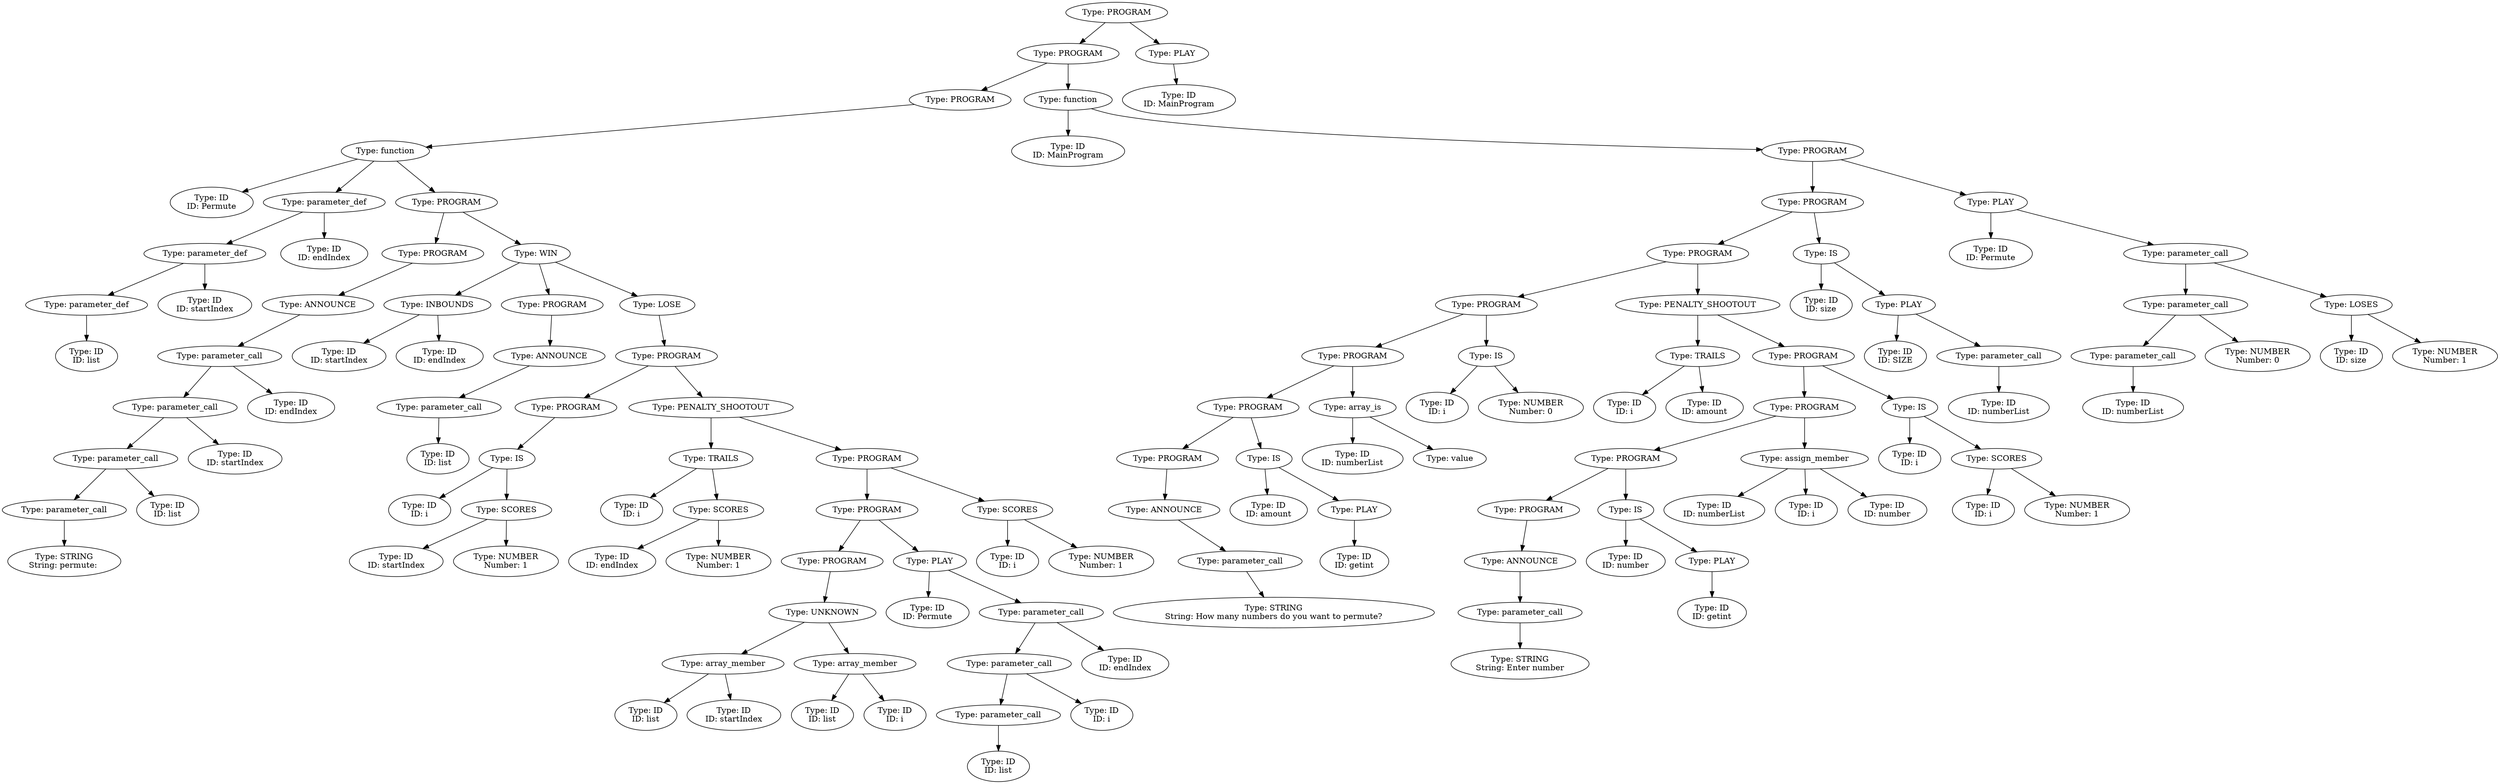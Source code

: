 digraph ast {
"0x7fffd4f27d30" [label="Type: PROGRAM"];
"0x7fffd4f27d30" -> "0x7fffd4f27c50";
"0x7fffd4f27c50" [label="Type: PROGRAM"];
"0x7fffd4f27c50" -> "0x7fffd4f268b0";
"0x7fffd4f268b0" [label="Type: PROGRAM"];
"0x7fffd4f268b0" -> "0x7fffd4f26870";
"0x7fffd4f26870" [label="Type: function"];
"0x7fffd4f26870" -> "0x7fffd4f25610";
"0x7fffd4f25610" [label="Type: ID\nID: Permute"];
"0x7fffd4f26870" -> "0x7fffd4f257f0";
"0x7fffd4f257f0" [label="Type: parameter_def"];
"0x7fffd4f257f0" -> "0x7fffd4f25750";
"0x7fffd4f25750" [label="Type: parameter_def"];
"0x7fffd4f25750" -> "0x7fffd4f256b0";
"0x7fffd4f256b0" [label="Type: parameter_def"];
"0x7fffd4f256b0" -> "0x7fffd4f25670";
"0x7fffd4f25670" [label="Type: ID\nID: list"];
"0x7fffd4f25750" -> "0x7fffd4f25710";
"0x7fffd4f25710" [label="Type: ID\nID: startIndex"];
"0x7fffd4f257f0" -> "0x7fffd4f257b0";
"0x7fffd4f257b0" [label="Type: ID\nID: endIndex"];
"0x7fffd4f26870" -> "0x7fffd4f26830";
"0x7fffd4f26830" [label="Type: PROGRAM"];
"0x7fffd4f26830" -> "0x7fffd4f25af0";
"0x7fffd4f25af0" [label="Type: PROGRAM"];
"0x7fffd4f25af0" -> "0x7fffd4f25ab0";
"0x7fffd4f25ab0" [label="Type: ANNOUNCE"];
"0x7fffd4f25ab0" -> "0x7fffd4f25a70";
"0x7fffd4f25a70" [label="Type: parameter_call"];
"0x7fffd4f25a70" -> "0x7fffd4f259f0";
"0x7fffd4f259f0" [label="Type: parameter_call"];
"0x7fffd4f259f0" -> "0x7fffd4f25950";
"0x7fffd4f25950" [label="Type: parameter_call"];
"0x7fffd4f25950" -> "0x7fffd4f258b0";
"0x7fffd4f258b0" [label="Type: parameter_call"];
"0x7fffd4f258b0" -> "0x7fffd4f25850";
"0x7fffd4f25850" [label="Type: STRING\nString: permute: "];
"0x7fffd4f25950" -> "0x7fffd4f258f0";
"0x7fffd4f258f0" [label="Type: ID\nID: list"];
"0x7fffd4f259f0" -> "0x7fffd4f25990";
"0x7fffd4f25990" [label="Type: ID\nID: startIndex"];
"0x7fffd4f25a70" -> "0x7fffd4f25a30";
"0x7fffd4f25a30" [label="Type: ID\nID: endIndex"];
"0x7fffd4f26830" -> "0x7fffd4f267f0";
"0x7fffd4f267f0" [label="Type: WIN"];
"0x7fffd4f267f0" -> "0x7fffd4f25bf0";
"0x7fffd4f25bf0" [label="Type: INBOUNDS"];
"0x7fffd4f25bf0" -> "0x7fffd4f25b50";
"0x7fffd4f25b50" [label="Type: ID\nID: startIndex"];
"0x7fffd4f25bf0" -> "0x7fffd4f25bb0";
"0x7fffd4f25bb0" [label="Type: ID\nID: endIndex"];
"0x7fffd4f267f0" -> "0x7fffd4f25d10";
"0x7fffd4f25d10" [label="Type: PROGRAM"];
"0x7fffd4f25d10" -> "0x7fffd4f25cd0";
"0x7fffd4f25cd0" [label="Type: ANNOUNCE"];
"0x7fffd4f25cd0" -> "0x7fffd4f25c90";
"0x7fffd4f25c90" [label="Type: parameter_call"];
"0x7fffd4f25c90" -> "0x7fffd4f25c50";
"0x7fffd4f25c50" [label="Type: ID\nID: list"];
"0x7fffd4f267f0" -> "0x7fffd4f267b0";
"0x7fffd4f267b0" [label="Type: LOSE"];
"0x7fffd4f267b0" -> "0x7fffd4f26770";
"0x7fffd4f26770" [label="Type: PROGRAM"];
"0x7fffd4f26770" -> "0x7fffd4f25f10";
"0x7fffd4f25f10" [label="Type: PROGRAM"];
"0x7fffd4f25f10" -> "0x7fffd4f25ed0";
"0x7fffd4f25ed0" [label="Type: IS"];
"0x7fffd4f25ed0" -> "0x7fffd4f25db0";
"0x7fffd4f25db0" [label="Type: ID\nID: i"];
"0x7fffd4f25ed0" -> "0x7fffd4f25e90";
"0x7fffd4f25e90" [label="Type: SCORES"];
"0x7fffd4f25e90" -> "0x7fffd4f25e10";
"0x7fffd4f25e10" [label="Type: ID\nID: startIndex"];
"0x7fffd4f25e90" -> "0x7fffd4f25e50";
"0x7fffd4f25e50" [label="Type: NUMBER\nNumber: 1"];
"0x7fffd4f26770" -> "0x7fffd4f26730";
"0x7fffd4f26730" [label="Type: PENALTY_SHOOTOUT"];
"0x7fffd4f26730" -> "0x7fffd4f26090";
"0x7fffd4f26090" [label="Type: TRAILS"];
"0x7fffd4f26090" -> "0x7fffd4f25f70";
"0x7fffd4f25f70" [label="Type: ID\nID: i"];
"0x7fffd4f26090" -> "0x7fffd4f26050";
"0x7fffd4f26050" [label="Type: SCORES"];
"0x7fffd4f26050" -> "0x7fffd4f25fd0";
"0x7fffd4f25fd0" [label="Type: ID\nID: endIndex"];
"0x7fffd4f26050" -> "0x7fffd4f26010";
"0x7fffd4f26010" [label="Type: NUMBER\nNumber: 1"];
"0x7fffd4f26730" -> "0x7fffd4f266f0";
"0x7fffd4f266f0" [label="Type: PROGRAM"];
"0x7fffd4f266f0" -> "0x7fffd4f265d0";
"0x7fffd4f265d0" [label="Type: PROGRAM"];
"0x7fffd4f265d0" -> "0x7fffd4f26310";
"0x7fffd4f26310" [label="Type: PROGRAM"];
"0x7fffd4f26310" -> "0x7fffd4f262d0";
"0x7fffd4f262d0" [label="Type: UNKNOWN"];
"0x7fffd4f262d0" -> "0x7fffd4f26190";
"0x7fffd4f26190" [label="Type: array_member"];
"0x7fffd4f26190" -> "0x7fffd4f260f0";
"0x7fffd4f260f0" [label="Type: ID\nID: list"];
"0x7fffd4f26190" -> "0x7fffd4f26150";
"0x7fffd4f26150" [label="Type: ID\nID: startIndex"];
"0x7fffd4f262d0" -> "0x7fffd4f26290";
"0x7fffd4f26290" [label="Type: array_member"];
"0x7fffd4f26290" -> "0x7fffd4f261f0";
"0x7fffd4f261f0" [label="Type: ID\nID: list"];
"0x7fffd4f26290" -> "0x7fffd4f26250";
"0x7fffd4f26250" [label="Type: ID\nID: i"];
"0x7fffd4f265d0" -> "0x7fffd4f26590";
"0x7fffd4f26590" [label="Type: PLAY"];
"0x7fffd4f26590" -> "0x7fffd4f26370";
"0x7fffd4f26370" [label="Type: ID\nID: Permute"];
"0x7fffd4f26590" -> "0x7fffd4f26550";
"0x7fffd4f26550" [label="Type: parameter_call"];
"0x7fffd4f26550" -> "0x7fffd4f264d0";
"0x7fffd4f264d0" [label="Type: parameter_call"];
"0x7fffd4f264d0" -> "0x7fffd4f26430";
"0x7fffd4f26430" [label="Type: parameter_call"];
"0x7fffd4f26430" -> "0x7fffd4f263d0";
"0x7fffd4f263d0" [label="Type: ID\nID: list"];
"0x7fffd4f264d0" -> "0x7fffd4f26470";
"0x7fffd4f26470" [label="Type: ID\nID: i"];
"0x7fffd4f26550" -> "0x7fffd4f26510";
"0x7fffd4f26510" [label="Type: ID\nID: endIndex"];
"0x7fffd4f266f0" -> "0x7fffd4f266b0";
"0x7fffd4f266b0" [label="Type: SCORES"];
"0x7fffd4f266b0" -> "0x7fffd4f26630";
"0x7fffd4f26630" [label="Type: ID\nID: i"];
"0x7fffd4f266b0" -> "0x7fffd4f26670";
"0x7fffd4f26670" [label="Type: NUMBER\nNumber: 1"];
"0x7fffd4f27c50" -> "0x7fffd4f27c10";
"0x7fffd4f27c10" [label="Type: function"];
"0x7fffd4f27c10" -> "0x7fffd4f26910";
"0x7fffd4f26910" [label="Type: ID\nID: MainProgram"];
"0x7fffd4f27c10" -> "0x7fffd4f27bd0";
"0x7fffd4f27bd0" [label="Type: PROGRAM"];
"0x7fffd4f27bd0" -> "0x7fffd4f278b0";
"0x7fffd4f278b0" [label="Type: PROGRAM"];
"0x7fffd4f278b0" -> "0x7fffd4f27650";
"0x7fffd4f27650" [label="Type: PROGRAM"];
"0x7fffd4f27650" -> "0x7fffd4f26e90";
"0x7fffd4f26e90" [label="Type: PROGRAM"];
"0x7fffd4f26e90" -> "0x7fffd4f26d30";
"0x7fffd4f26d30" [label="Type: PROGRAM"];
"0x7fffd4f26d30" -> "0x7fffd4f26c10";
"0x7fffd4f26c10" [label="Type: PROGRAM"];
"0x7fffd4f26c10" -> "0x7fffd4f26a50";
"0x7fffd4f26a50" [label="Type: PROGRAM"];
"0x7fffd4f26a50" -> "0x7fffd4f26a10";
"0x7fffd4f26a10" [label="Type: ANNOUNCE"];
"0x7fffd4f26a10" -> "0x7fffd4f269d0";
"0x7fffd4f269d0" [label="Type: parameter_call"];
"0x7fffd4f269d0" -> "0x7fffd4f26990";
"0x7fffd4f26990" [label="Type: STRING\nString: How many numbers do you want to permute?"];
"0x7fffd4f26c10" -> "0x7fffd4f26bd0";
"0x7fffd4f26bd0" [label="Type: IS"];
"0x7fffd4f26bd0" -> "0x7fffd4f26af0";
"0x7fffd4f26af0" [label="Type: ID\nID: amount"];
"0x7fffd4f26bd0" -> "0x7fffd4f26b90";
"0x7fffd4f26b90" [label="Type: PLAY"];
"0x7fffd4f26b90" -> "0x7fffd4f26b50";
"0x7fffd4f26b50" [label="Type: ID\nID: getint"];
"0x7fffd4f26d30" -> "0x7fffd4f26cf0";
"0x7fffd4f26cf0" [label="Type: array_is"];
"0x7fffd4f26cf0" -> "0x7fffd4f26c70";
"0x7fffd4f26c70" [label="Type: ID\nID: numberList"];
"0x7fffd4f26cf0" -> "0x7fffd4f26cb0";
"0x7fffd4f26cb0" [label="Type: value"];
"0x7fffd4f26e90" -> "0x7fffd4f26e50";
"0x7fffd4f26e50" [label="Type: IS"];
"0x7fffd4f26e50" -> "0x7fffd4f26dd0";
"0x7fffd4f26dd0" [label="Type: ID\nID: i"];
"0x7fffd4f26e50" -> "0x7fffd4f26e10";
"0x7fffd4f26e10" [label="Type: NUMBER\nNumber: 0"];
"0x7fffd4f27650" -> "0x7fffd4f27610";
"0x7fffd4f27610" [label="Type: PENALTY_SHOOTOUT"];
"0x7fffd4f27610" -> "0x7fffd4f26f90";
"0x7fffd4f26f90" [label="Type: TRAILS"];
"0x7fffd4f26f90" -> "0x7fffd4f26ef0";
"0x7fffd4f26ef0" [label="Type: ID\nID: i"];
"0x7fffd4f26f90" -> "0x7fffd4f26f50";
"0x7fffd4f26f50" [label="Type: ID\nID: amount"];
"0x7fffd4f27610" -> "0x7fffd4f275d0";
"0x7fffd4f275d0" [label="Type: PROGRAM"];
"0x7fffd4f275d0" -> "0x7fffd4f27430";
"0x7fffd4f27430" [label="Type: PROGRAM"];
"0x7fffd4f27430" -> "0x7fffd4f27290";
"0x7fffd4f27290" [label="Type: PROGRAM"];
"0x7fffd4f27290" -> "0x7fffd4f270b0";
"0x7fffd4f270b0" [label="Type: PROGRAM"];
"0x7fffd4f270b0" -> "0x7fffd4f27070";
"0x7fffd4f27070" [label="Type: ANNOUNCE"];
"0x7fffd4f27070" -> "0x7fffd4f27030";
"0x7fffd4f27030" [label="Type: parameter_call"];
"0x7fffd4f27030" -> "0x7fffd4f26ff0";
"0x7fffd4f26ff0" [label="Type: STRING\nString: Enter number"];
"0x7fffd4f27290" -> "0x7fffd4f27250";
"0x7fffd4f27250" [label="Type: IS"];
"0x7fffd4f27250" -> "0x7fffd4f27150";
"0x7fffd4f27150" [label="Type: ID\nID: number"];
"0x7fffd4f27250" -> "0x7fffd4f271f0";
"0x7fffd4f271f0" [label="Type: PLAY"];
"0x7fffd4f271f0" -> "0x7fffd4f271b0";
"0x7fffd4f271b0" [label="Type: ID\nID: getint"];
"0x7fffd4f27430" -> "0x7fffd4f273f0";
"0x7fffd4f273f0" [label="Type: assign_member"];
"0x7fffd4f273f0" -> "0x7fffd4f272d0";
"0x7fffd4f272d0" [label="Type: ID\nID: numberList"];
"0x7fffd4f273f0" -> "0x7fffd4f27330";
"0x7fffd4f27330" [label="Type: ID\nID: i"];
"0x7fffd4f273f0" -> "0x7fffd4f27390";
"0x7fffd4f27390" [label="Type: ID\nID: number"];
"0x7fffd4f275d0" -> "0x7fffd4f27590";
"0x7fffd4f27590" [label="Type: IS"];
"0x7fffd4f27590" -> "0x7fffd4f27470";
"0x7fffd4f27470" [label="Type: ID\nID: i"];
"0x7fffd4f27590" -> "0x7fffd4f27550";
"0x7fffd4f27550" [label="Type: SCORES"];
"0x7fffd4f27550" -> "0x7fffd4f274d0";
"0x7fffd4f274d0" [label="Type: ID\nID: i"];
"0x7fffd4f27550" -> "0x7fffd4f27510";
"0x7fffd4f27510" [label="Type: NUMBER\nNumber: 1"];
"0x7fffd4f278b0" -> "0x7fffd4f27870";
"0x7fffd4f27870" [label="Type: IS"];
"0x7fffd4f27870" -> "0x7fffd4f276f0";
"0x7fffd4f276f0" [label="Type: ID\nID: size"];
"0x7fffd4f27870" -> "0x7fffd4f27830";
"0x7fffd4f27830" [label="Type: PLAY"];
"0x7fffd4f27830" -> "0x7fffd4f27750";
"0x7fffd4f27750" [label="Type: ID\nID: SIZE"];
"0x7fffd4f27830" -> "0x7fffd4f277f0";
"0x7fffd4f277f0" [label="Type: parameter_call"];
"0x7fffd4f277f0" -> "0x7fffd4f277b0";
"0x7fffd4f277b0" [label="Type: ID\nID: numberList"];
"0x7fffd4f27bd0" -> "0x7fffd4f27b90";
"0x7fffd4f27b90" [label="Type: PLAY"];
"0x7fffd4f27b90" -> "0x7fffd4f27910";
"0x7fffd4f27910" [label="Type: ID\nID: Permute"];
"0x7fffd4f27b90" -> "0x7fffd4f27b50";
"0x7fffd4f27b50" [label="Type: parameter_call"];
"0x7fffd4f27b50" -> "0x7fffd4f27a50";
"0x7fffd4f27a50" [label="Type: parameter_call"];
"0x7fffd4f27a50" -> "0x7fffd4f279b0";
"0x7fffd4f279b0" [label="Type: parameter_call"];
"0x7fffd4f279b0" -> "0x7fffd4f27970";
"0x7fffd4f27970" [label="Type: ID\nID: numberList"];
"0x7fffd4f27a50" -> "0x7fffd4f279f0";
"0x7fffd4f279f0" [label="Type: NUMBER\nNumber: 0"];
"0x7fffd4f27b50" -> "0x7fffd4f27b10";
"0x7fffd4f27b10" [label="Type: LOSES"];
"0x7fffd4f27b10" -> "0x7fffd4f27a90";
"0x7fffd4f27a90" [label="Type: ID\nID: size"];
"0x7fffd4f27b10" -> "0x7fffd4f27ad0";
"0x7fffd4f27ad0" [label="Type: NUMBER\nNumber: 1"];
"0x7fffd4f27d30" -> "0x7fffd4f27cf0";
"0x7fffd4f27cf0" [label="Type: PLAY"];
"0x7fffd4f27cf0" -> "0x7fffd4f27cb0";
"0x7fffd4f27cb0" [label="Type: ID\nID: MainProgram"];
}
